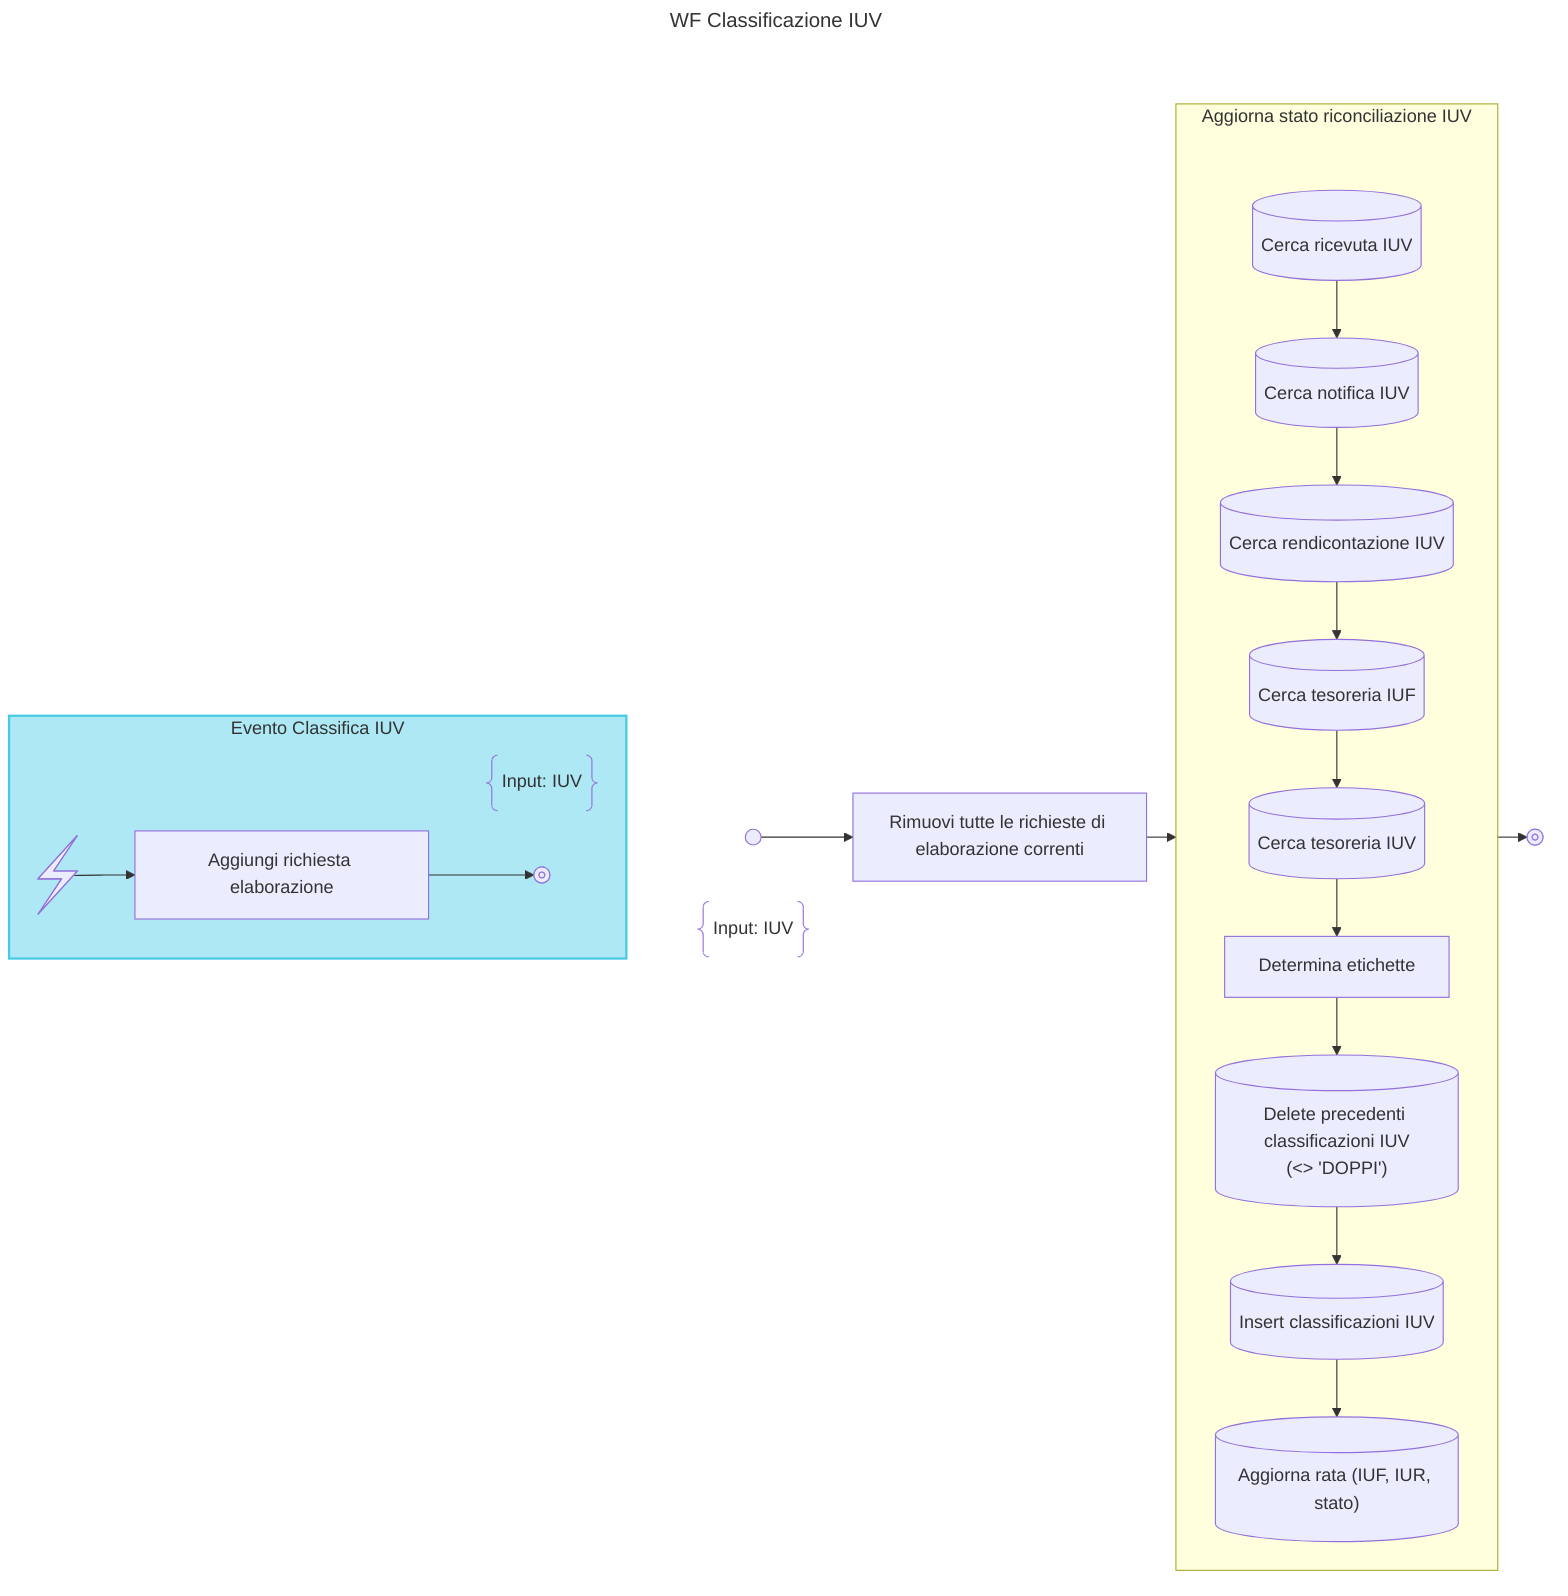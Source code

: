 ---
title: WF Classificazione IUV
config:
    flowchart:
        rankSpacing: 1
---
flowchart TD
    subgraph WF_BLOCK
        subgraph NOTE_START_BLOCK
            DESCRIPTION@{ shape: braces, label: "Input: IUV" }
            START@{shape: start}
        end
        class NOTE_START_BLOCK hidden

        START -->
        REMOVE_ELAB_REQUESTS["Rimuovi tutte le richieste di elaborazione correnti"] -->
        CLASSIFY_IUV

        subgraph CLASSIFY_IUV["Aggiorna stato riconciliazione IUV"]
        direction TB
            DUMMY:::hidden --> FIND_RT
            linkStyle 2 display:none

            FIND_RT@{shape: database, label: "Cerca ricevuta IUV"} -->
            FIND_RT_NOTIFIED@{shape: database, label: "Cerca notifica IUV"} -->
            FIND_REND@{shape: database, label: "Cerca rendicontazione IUV"} -->
            FIND_TES_IUF@{shape: database, label: "Cerca tesoreria IUF"} -->
            FIND_TES_IUV@{shape: database, label: "Cerca tesoreria IUV"} -->
            CLASSIFY["Determina etichette"] -->
            DELETE_PREVIOUS@{shape: database, label: "Delete precedenti classificazioni IUV<BR />(<> 'DOPPI')"} -->
            INSERT_NEW@{shape: database, label: "Insert classificazioni IUV"} -->
            UPDATE_IUV@{shape: database, label: "Aggiorna rata (IUF, IUR, stato)"}

        end

       CLASSIFY_IUV --> END@{shape: stop}
    end

    class WF_BLOCK hidden

    subgraph SIGNALS_BLOCK
    direction LR

        subgraph SIGNAL_IUV_BLOCK["Evento Classifica IUV"]
        direction LR
            DESCRIPTION_SIGNAL_IUV@{ shape: braces, label: "Input: IUV" }
            SIGNAL_IUV@{ shape: bolt } -->
            ADD_SIGNAL_IUV["Aggiungi richiesta elaborazione"] -->
            SIGNAL_IUV_END@{ shape: "stop" }
        end
        class SIGNAL_IUV_BLOCK signal_block
    end
    class SIGNALS_BLOCK hidden

    classDef note_block display:none;
    classDef hidden display:none;
    classDef activity fill:#FFFFE0, stroke:#ffc300, stroke-width:2px;
    classDef loop fill:#CCFFCC, stroke:#7FBF7F, stroke-width:2px, padding-bottom: 5px;
    classDef signal_block fill:#ade8f4, stroke:#48cae4, stroke-width:2px